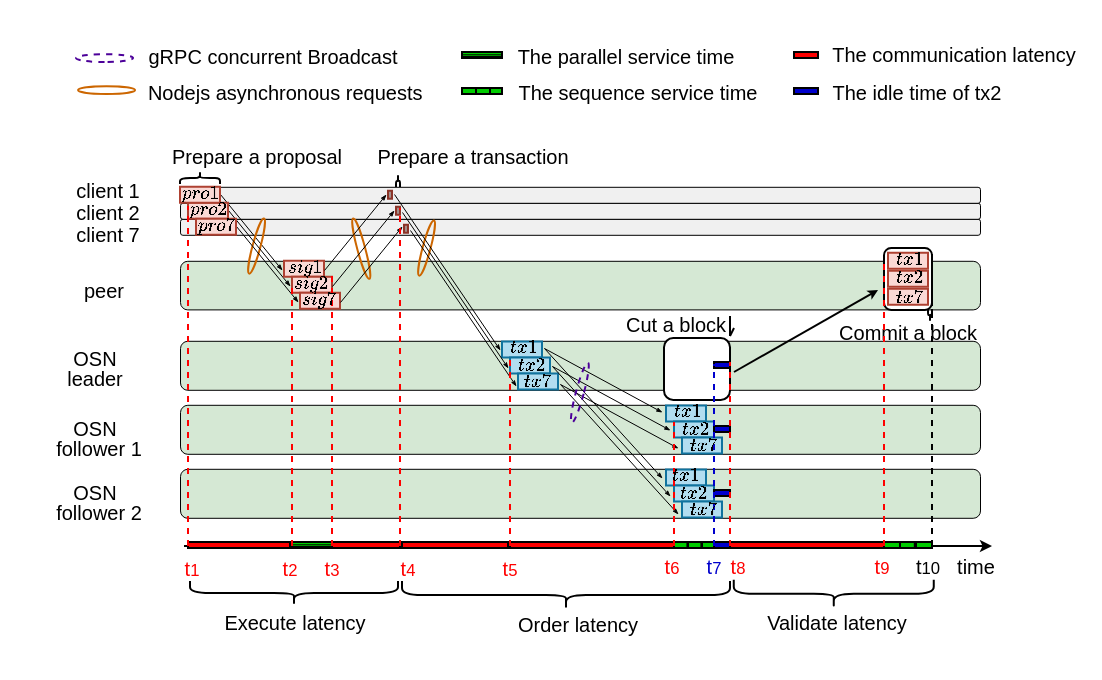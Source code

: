 <mxfile version="21.1.2" type="device">
  <diagram id="0vhZ1a2vEWbwYD3_x5Hq" name="第 1 页">
    <mxGraphModel dx="587" dy="359" grid="1" gridSize="10" guides="1" tooltips="1" connect="1" arrows="1" fold="1" page="1" pageScale="1" pageWidth="827" pageHeight="1169" math="1" shadow="0">
      <root>
        <mxCell id="0" />
        <mxCell id="1" parent="0" />
        <mxCell id="Fxq-wvsZDKYLinho3GOP-20" value="" style="rounded=1;whiteSpace=wrap;html=1;strokeWidth=0.5;fillColor=#D5E8D4;strokeColor=#000000;" parent="1" vertex="1">
          <mxGeometry x="171" y="567.4" width="400" height="24.5" as="geometry" />
        </mxCell>
        <mxCell id="Fxq-wvsZDKYLinho3GOP-19" value="" style="rounded=1;whiteSpace=wrap;html=1;strokeWidth=0.5;fillColor=#D5E8D4;strokeColor=#000000;" parent="1" vertex="1">
          <mxGeometry x="171" y="527.4" width="400" height="24.3" as="geometry" />
        </mxCell>
        <mxCell id="Fxq-wvsZDKYLinho3GOP-18" value="" style="rounded=1;whiteSpace=wrap;html=1;strokeWidth=0.5;fillColor=#F0F0F0;strokeColor=#000000;" parent="1" vertex="1">
          <mxGeometry x="171" y="506.4" width="400" height="8" as="geometry" />
        </mxCell>
        <mxCell id="Fxq-wvsZDKYLinho3GOP-17" value="" style="rounded=1;whiteSpace=wrap;html=1;strokeWidth=0.5;fillColor=#F0F0F0;strokeColor=#000000;" parent="1" vertex="1">
          <mxGeometry x="171" y="498.4" width="400" height="8" as="geometry" />
        </mxCell>
        <mxCell id="Ra1UkYBC7Bc8kQ_S5JcI-1" value="" style="rounded=1;whiteSpace=wrap;html=1;strokeWidth=0.5;fillColor=#F0F0F0;strokeColor=#000000;glass=0;" parent="1" vertex="1">
          <mxGeometry x="171" y="490.4" width="400" height="8" as="geometry" />
        </mxCell>
        <mxCell id="Trnzre_r4BiW6Tw0E5rN-30" value="" style="shape=curlyBracket;whiteSpace=wrap;html=1;rounded=1;flipH=1;rotation=-90;" parent="1" vertex="1">
          <mxGeometry x="178" y="476" width="6" height="20" as="geometry" />
        </mxCell>
        <mxCell id="Trnzre_r4BiW6Tw0E5rN-31" value="&lt;h6 style=&quot;font-size: 10px;&quot;&gt;&lt;span style=&quot;font-weight: normal;&quot;&gt;&lt;font style=&quot;font-size: 10px; line-height: 0.2;&quot;&gt;Prepare a&amp;nbsp;&lt;/font&gt;proposal&lt;/span&gt;&lt;/h6&gt;" style="text;html=1;strokeColor=none;fillColor=none;align=center;verticalAlign=middle;whiteSpace=wrap;rounded=0;" parent="1" vertex="1">
          <mxGeometry x="160" y="447.33" width="99" height="55" as="geometry" />
        </mxCell>
        <mxCell id="Trnzre_r4BiW6Tw0E5rN-66" value="" style="shape=curlyBracket;whiteSpace=wrap;html=1;rounded=1;flipH=1;rotation=-90;" parent="1" vertex="1">
          <mxGeometry x="277" y="486.5" width="6" height="2" as="geometry" />
        </mxCell>
        <mxCell id="Trnzre_r4BiW6Tw0E5rN-67" value="&lt;h6 style=&quot;font-size: 10px;&quot;&gt;&lt;span style=&quot;font-weight: normal;&quot;&gt;&lt;font style=&quot;font-size: 10px; line-height: 0.2;&quot;&gt;Prepare a&amp;nbsp;&lt;/font&gt;transaction&lt;/span&gt;&lt;/h6&gt;" style="text;html=1;strokeColor=none;fillColor=none;align=center;verticalAlign=middle;whiteSpace=wrap;rounded=0;" parent="1" vertex="1">
          <mxGeometry x="264.25" y="447" width="106.75" height="55" as="geometry" />
        </mxCell>
        <mxCell id="Trnzre_r4BiW6Tw0E5rN-139" value="" style="verticalLabelPosition=bottom;verticalAlign=top;html=1;shape=mxgraph.basic.rect;fillColor2=none;strokeWidth=1;size=20;indent=5;fontSize=7;fillColor=#A38E8B;strokeColor=#8C3428;" parent="1" vertex="1">
          <mxGeometry x="275" y="492.33" width="2" height="4" as="geometry" />
        </mxCell>
        <mxCell id="Trnzre_r4BiW6Tw0E5rN-186" value="" style="strokeWidth=1;html=1;shape=mxgraph.flowchart.start_1;whiteSpace=wrap;labelBackgroundColor=none;fontSize=5;fillColor=none;rotation=90;strokeColor=#CC6600;fontStyle=1" parent="1" vertex="1">
          <mxGeometry x="132.31" y="427.79" width="3.94" height="28.51" as="geometry" />
        </mxCell>
        <mxCell id="Trnzre_r4BiW6Tw0E5rN-187" value="&lt;h6 style=&quot;&quot;&gt;&lt;font style=&quot;line-height: 0.2; font-weight: normal; font-size: 10px;&quot;&gt;Nodejs asynchronous requests&amp;nbsp;&lt;/font&gt;&lt;/h6&gt;" style="text;html=1;strokeColor=none;fillColor=none;align=center;verticalAlign=middle;whiteSpace=wrap;rounded=0;" parent="1" vertex="1">
          <mxGeometry x="150.25" y="416" width="149.75" height="55" as="geometry" />
        </mxCell>
        <mxCell id="Trnzre_r4BiW6Tw0E5rN-189" value="" style="strokeWidth=1;html=1;shape=mxgraph.flowchart.start_1;whiteSpace=wrap;labelBackgroundColor=none;fontSize=5;fillColor=none;rotation=90;dashed=1;strokeColor=#4C0099;fontStyle=1" parent="1" vertex="1">
          <mxGeometry x="131.31" y="411.79" width="3.94" height="28.51" as="geometry" />
        </mxCell>
        <mxCell id="Trnzre_r4BiW6Tw0E5rN-190" value="&lt;h6 style=&quot;&quot;&gt;&lt;font style=&quot;line-height: 0.2; font-weight: normal; font-size: 10px;&quot;&gt;gRPC concurrent Broadcast&lt;/font&gt;&lt;/h6&gt;" style="text;html=1;strokeColor=none;fillColor=none;align=center;verticalAlign=middle;whiteSpace=wrap;rounded=0;" parent="1" vertex="1">
          <mxGeometry x="132.25" y="410" width="170.75" height="32" as="geometry" />
        </mxCell>
        <mxCell id="Trnzre_r4BiW6Tw0E5rN-220" value="&lt;h6 style=&quot;&quot;&gt;&lt;font style=&quot;font-weight: normal; font-size: 10px;&quot;&gt;client 1&lt;/font&gt;&lt;/h6&gt;" style="text;html=1;strokeColor=none;fillColor=none;align=center;verticalAlign=middle;whiteSpace=wrap;rounded=0;" parent="1" vertex="1">
          <mxGeometry x="105.25" y="464" width="60" height="55" as="geometry" />
        </mxCell>
        <mxCell id="Trnzre_r4BiW6Tw0E5rN-232" value="" style="shape=curlyBracket;whiteSpace=wrap;html=1;rounded=1;flipH=0;rotation=-90;flipV=1;" parent="1" vertex="1">
          <mxGeometry x="543" y="553.5" width="6" height="2" as="geometry" />
        </mxCell>
        <mxCell id="Trnzre_r4BiW6Tw0E5rN-237" value="&lt;h6 style=&quot;&quot;&gt;&lt;font style=&quot;font-size: 10px; font-weight: normal;&quot;&gt;time&lt;/font&gt;&lt;/h6&gt;" style="text;html=1;strokeColor=none;fillColor=none;align=center;verticalAlign=middle;whiteSpace=wrap;rounded=0;" parent="1" vertex="1">
          <mxGeometry x="539" y="652" width="60" height="55" as="geometry" />
        </mxCell>
        <mxCell id="Trnzre_r4BiW6Tw0E5rN-258" value="" style="shape=curlyBracket;whiteSpace=wrap;html=1;rounded=1;flipH=1;rotation=90;" parent="1" vertex="1">
          <mxGeometry x="222" y="641.45" width="12" height="104" as="geometry" />
        </mxCell>
        <mxCell id="Trnzre_r4BiW6Tw0E5rN-263" value="&lt;h6 style=&quot;&quot;&gt;&lt;span style=&quot;font-weight: 400;&quot;&gt;&lt;font style=&quot;font-size: 10px;&quot;&gt;Execute latency&lt;/font&gt;&lt;/span&gt;&lt;/h6&gt;" style="text;html=1;strokeColor=none;fillColor=none;align=center;verticalAlign=middle;whiteSpace=wrap;rounded=0;" parent="1" vertex="1">
          <mxGeometry x="186" y="680" width="85" height="55" as="geometry" />
        </mxCell>
        <mxCell id="Trnzre_r4BiW6Tw0E5rN-264" value="" style="shape=curlyBracket;whiteSpace=wrap;html=1;rounded=1;flipH=1;rotation=90;" parent="1" vertex="1">
          <mxGeometry x="357" y="612.5" width="14" height="164" as="geometry" />
        </mxCell>
        <UserObject label="&lt;font color=&quot;#ff0000&quot; style=&quot;&quot;&gt;&lt;span style=&quot;font-size: 10px;&quot;&gt;t&lt;/span&gt;&lt;span style=&quot;font-size: 8.333px;&quot;&gt;4&lt;/span&gt;&lt;/font&gt;" placeholders="1" name="Variable" id="Trnzre_r4BiW6Tw0E5rN-265">
          <mxCell style="text;html=1;strokeColor=none;fillColor=none;align=center;verticalAlign=middle;whiteSpace=wrap;overflow=hidden;dashed=1;labelBackgroundColor=none;fontSize=5;fontColor=#000000;" parent="1" vertex="1">
            <mxGeometry x="245" y="671" width="80" height="20" as="geometry" />
          </mxCell>
        </UserObject>
        <mxCell id="Trnzre_r4BiW6Tw0E5rN-266" value="&lt;h6 style=&quot;&quot;&gt;&lt;font size=&quot;1&quot; style=&quot;&quot;&gt;&lt;span style=&quot;font-weight: normal;&quot;&gt;Order latency&lt;/span&gt;&lt;/font&gt;&lt;/h6&gt;" style="text;html=1;strokeColor=none;fillColor=none;align=center;verticalAlign=middle;whiteSpace=wrap;rounded=0;" parent="1" vertex="1">
          <mxGeometry x="328.25" y="681" width="83.75" height="55" as="geometry" />
        </mxCell>
        <mxCell id="Trnzre_r4BiW6Tw0E5rN-268" value="&lt;h6 style=&quot;&quot;&gt;&lt;font size=&quot;1&quot; style=&quot;&quot;&gt;&lt;span style=&quot;font-weight: normal;&quot;&gt;Validate latency&lt;/span&gt;&lt;/font&gt;&lt;/h6&gt;" style="text;html=1;strokeColor=none;fillColor=none;align=center;verticalAlign=middle;whiteSpace=wrap;rounded=0;" parent="1" vertex="1">
          <mxGeometry x="457.25" y="680" width="84.75" height="55" as="geometry" />
        </mxCell>
        <mxCell id="vXWSQ5Rv11uB9TsXxkIm-41" value="&lt;h6 style=&quot;&quot;&gt;&lt;font style=&quot;font-weight: normal; font-size: 10px;&quot;&gt;OSN&lt;/font&gt;&lt;/h6&gt;" style="text;html=1;strokeColor=none;fillColor=none;align=center;verticalAlign=middle;whiteSpace=wrap;rounded=0;" parent="1" vertex="1">
          <mxGeometry x="81" y="548" width="95.25" height="55" as="geometry" />
        </mxCell>
        <mxCell id="vXWSQ5Rv11uB9TsXxkIm-64" value="" style="endArrow=classic;html=1;rounded=0;fontSize=7;strokeColor=#000000;strokeWidth=1;endSize=3;startSize=3;" parent="1" edge="1">
          <mxGeometry width="50" height="50" relative="1" as="geometry">
            <mxPoint x="173" y="670" as="sourcePoint" />
            <mxPoint x="577" y="670" as="targetPoint" />
          </mxGeometry>
        </mxCell>
        <UserObject label="&lt;font color=&quot;#ff0000&quot; style=&quot;&quot;&gt;&lt;span style=&quot;font-size: 10px;&quot;&gt;t&lt;/span&gt;&lt;span style=&quot;font-size: 8.333px;&quot;&gt;1&lt;/span&gt;&lt;/font&gt;" placeholders="1" name="Variable" id="vXWSQ5Rv11uB9TsXxkIm-89">
          <mxCell style="text;html=1;strokeColor=none;fillColor=none;align=center;verticalAlign=middle;whiteSpace=wrap;overflow=hidden;dashed=1;labelBackgroundColor=none;fontSize=5;fontColor=#000000;" parent="1" vertex="1">
            <mxGeometry x="137" y="671" width="80" height="20" as="geometry" />
          </mxCell>
        </UserObject>
        <mxCell id="Trnzre_r4BiW6Tw0E5rN-50" value="" style="endArrow=classicThin;html=1;rounded=0;fontSize=1;fontColor=#000000;strokeColor=#000000;strokeWidth=0.5;endSize=2;startSize=2;jumpSize=3;endFill=1;" parent="1" edge="1">
          <mxGeometry width="50" height="50" relative="1" as="geometry">
            <mxPoint x="191" y="494" as="sourcePoint" />
            <mxPoint x="222" y="532" as="targetPoint" />
          </mxGeometry>
        </mxCell>
        <mxCell id="Ra1UkYBC7Bc8kQ_S5JcI-10" value="&lt;h6 style=&quot;&quot;&gt;&lt;font style=&quot;font-weight: normal; font-size: 10px;&quot;&gt;peer&lt;/font&gt;&lt;/h6&gt;" style="text;html=1;strokeColor=none;fillColor=none;align=center;verticalAlign=middle;whiteSpace=wrap;rounded=0;" parent="1" vertex="1">
          <mxGeometry x="103.25" y="514" width="60" height="55" as="geometry" />
        </mxCell>
        <mxCell id="Ra1UkYBC7Bc8kQ_S5JcI-31" value="" style="verticalLabelPosition=bottom;verticalAlign=top;html=1;shape=mxgraph.basic.rect;fillColor2=none;strokeWidth=1;size=20;indent=5;fontSize=7;fillColor=#b1ddf0;strokeColor=#10739e;" parent="1" vertex="1">
          <mxGeometry x="332" y="567.8" width="20" height="8" as="geometry" />
        </mxCell>
        <mxCell id="vXWSQ5Rv11uB9TsXxkIm-88" value="" style="endArrow=classic;html=1;rounded=0;fontSize=1;fontColor=#000000;strokeColor=#000000;strokeWidth=1;endSize=2;startSize=2;jumpSize=3;" parent="1" edge="1">
          <mxGeometry width="50" height="50" relative="1" as="geometry">
            <mxPoint x="448" y="583" as="sourcePoint" />
            <mxPoint x="520" y="542" as="targetPoint" />
          </mxGeometry>
        </mxCell>
        <mxCell id="Ra1UkYBC7Bc8kQ_S5JcI-63" value="" style="shape=curlyBracket;whiteSpace=wrap;html=1;rounded=1;flipH=1;rotation=90;" parent="1" vertex="1">
          <mxGeometry x="490.88" y="643.88" width="14" height="100" as="geometry" />
        </mxCell>
        <mxCell id="Ra1UkYBC7Bc8kQ_S5JcI-69" value="&lt;font style=&quot;font-size: 8px;&quot;&gt;$$tx1$$&lt;/font&gt;" style="text;html=1;strokeColor=none;fillColor=none;align=center;verticalAlign=middle;whiteSpace=wrap;rounded=0;fontColor=#000000;" parent="1" vertex="1">
          <mxGeometry x="313.25" y="560" width="60" height="22" as="geometry" />
        </mxCell>
        <mxCell id="vXWSQ5Rv11uB9TsXxkIm-30" value="" style="strokeWidth=1;html=1;shape=mxgraph.flowchart.start_1;whiteSpace=wrap;labelBackgroundColor=none;fontSize=5;rotation=15;fillColor=none;strokeColor=#CC6600;" parent="1" vertex="1">
          <mxGeometry x="207.31" y="505.79" width="3.94" height="28.51" as="geometry" />
        </mxCell>
        <mxCell id="vXWSQ5Rv11uB9TsXxkIm-38" value="" style="strokeWidth=1;html=1;shape=mxgraph.flowchart.start_1;whiteSpace=wrap;labelBackgroundColor=none;fontSize=5;fontColor=#000000;fillColor=none;rotation=-15;strokeColor=#CC6600;" parent="1" vertex="1">
          <mxGeometry x="259.66" y="505.74" width="3.94" height="31.21" as="geometry" />
        </mxCell>
        <mxCell id="vXWSQ5Rv11uB9TsXxkIm-53" value="" style="strokeWidth=1;html=1;shape=mxgraph.flowchart.start_1;whiteSpace=wrap;labelBackgroundColor=none;fontSize=5;fillColor=none;rotation=15;strokeColor=#CC6600;" parent="1" vertex="1">
          <mxGeometry x="292.31" y="506.79" width="3.94" height="28.51" as="geometry" />
        </mxCell>
        <mxCell id="aoACPO_KVNHL25JApvIy-1" value="&lt;h6 style=&quot;&quot;&gt;&lt;font style=&quot;font-weight: normal; font-size: 10px;&quot;&gt;leader&lt;/font&gt;&lt;/h6&gt;" style="text;html=1;strokeColor=none;fillColor=none;align=center;verticalAlign=middle;whiteSpace=wrap;rounded=0;" parent="1" vertex="1">
          <mxGeometry x="81" y="558" width="95.25" height="55" as="geometry" />
        </mxCell>
        <mxCell id="aoACPO_KVNHL25JApvIy-4" value="&lt;h6 style=&quot;&quot;&gt;&lt;font style=&quot;font-weight: normal; font-size: 10px;&quot;&gt;OSN&lt;/font&gt;&lt;/h6&gt;" style="text;html=1;strokeColor=none;fillColor=none;align=center;verticalAlign=middle;whiteSpace=wrap;rounded=0;" parent="1" vertex="1">
          <mxGeometry x="81" y="583" width="95.25" height="55" as="geometry" />
        </mxCell>
        <mxCell id="aoACPO_KVNHL25JApvIy-5" value="&lt;h6 style=&quot;&quot;&gt;&lt;font style=&quot;font-weight: normal; font-size: 10px;&quot;&gt;follower 1&lt;/font&gt;&lt;/h6&gt;" style="text;html=1;strokeColor=none;fillColor=none;align=center;verticalAlign=middle;whiteSpace=wrap;rounded=0;" parent="1" vertex="1">
          <mxGeometry x="83" y="593" width="95.25" height="55" as="geometry" />
        </mxCell>
        <mxCell id="aoACPO_KVNHL25JApvIy-6" value="&lt;h6 style=&quot;&quot;&gt;&lt;font style=&quot;font-weight: normal; font-size: 10px;&quot;&gt;follower 2&lt;/font&gt;&lt;/h6&gt;" style="text;html=1;strokeColor=none;fillColor=none;align=center;verticalAlign=middle;whiteSpace=wrap;rounded=0;" parent="1" vertex="1">
          <mxGeometry x="83" y="625" width="95.25" height="55" as="geometry" />
        </mxCell>
        <mxCell id="aoACPO_KVNHL25JApvIy-7" value="&lt;h6 style=&quot;&quot;&gt;&lt;font style=&quot;font-weight: normal; font-size: 10px;&quot;&gt;OSN&lt;/font&gt;&lt;/h6&gt;" style="text;html=1;strokeColor=none;fillColor=none;align=center;verticalAlign=middle;whiteSpace=wrap;rounded=0;" parent="1" vertex="1">
          <mxGeometry x="81" y="615" width="95.25" height="55" as="geometry" />
        </mxCell>
        <mxCell id="FMVHNKBBkChkBREBz5Vj-24" value="" style="endArrow=none;html=1;rounded=0;fontSize=7;strokeColor=#000000;strokeWidth=1;fillColor=#dae8fc;" parent="1" edge="1">
          <mxGeometry width="50" height="50" relative="1" as="geometry">
            <mxPoint x="247" y="670" as="sourcePoint" />
            <mxPoint x="227" y="670" as="targetPoint" />
          </mxGeometry>
        </mxCell>
        <mxCell id="FMVHNKBBkChkBREBz5Vj-28" value="&lt;h6 style=&quot;font-size: 10px;&quot;&gt;&lt;span style=&quot;font-weight: 400;&quot;&gt;Cut a block&lt;/span&gt;&lt;/h6&gt;" style="text;html=1;strokeColor=none;fillColor=none;align=center;verticalAlign=middle;whiteSpace=wrap;rounded=0;" parent="1" vertex="1">
          <mxGeometry x="389.25" y="531" width="60" height="55" as="geometry" />
        </mxCell>
        <UserObject label="&lt;font color=&quot;#ff0000&quot;&gt;&lt;span style=&quot;font-size: 10px;&quot;&gt;t&lt;/span&gt;&lt;span style=&quot;font-size: 8.333px;&quot;&gt;8&lt;/span&gt;&lt;/font&gt;" placeholders="1" name="Variable" id="HjVRoFES-z4ZsDLajOuJ-17">
          <mxCell style="text;html=1;strokeColor=none;fillColor=none;align=center;verticalAlign=middle;whiteSpace=wrap;overflow=hidden;dashed=1;labelBackgroundColor=none;fontSize=5;fontColor=#000000;" parent="1" vertex="1">
            <mxGeometry x="410" y="670" width="80" height="20" as="geometry" />
          </mxCell>
        </UserObject>
        <UserObject label="&lt;span style=&quot;font-size: 10px;&quot;&gt;t&lt;/span&gt;&lt;span style=&quot;font-size: 8.333px;&quot;&gt;10&lt;/span&gt;" placeholders="1" name="Variable" id="HjVRoFES-z4ZsDLajOuJ-19">
          <mxCell style="text;html=1;strokeColor=none;fillColor=none;align=center;verticalAlign=middle;whiteSpace=wrap;overflow=hidden;dashed=1;labelBackgroundColor=none;fontSize=5;fontColor=#000000;" parent="1" vertex="1">
            <mxGeometry x="505" y="670" width="80" height="20" as="geometry" />
          </mxCell>
        </UserObject>
        <mxCell id="R_TfO7n2XVrTC__6ODI5-3" value="&lt;h6 style=&quot;&quot;&gt;&lt;font style=&quot;line-height: 0.2; font-weight: normal; font-size: 10px;&quot;&gt;The idle time of tx2&lt;/font&gt;&lt;/h6&gt;" style="text;html=1;strokeColor=none;fillColor=none;align=center;verticalAlign=middle;whiteSpace=wrap;rounded=0;" parent="1" vertex="1">
          <mxGeometry x="460.12" y="416" width="158.88" height="55" as="geometry" />
        </mxCell>
        <mxCell id="R_TfO7n2XVrTC__6ODI5-11" value="" style="rounded=1;whiteSpace=wrap;html=1;" parent="1" vertex="1">
          <mxGeometry x="413" y="566" width="33" height="31" as="geometry" />
        </mxCell>
        <mxCell id="FMVHNKBBkChkBREBz5Vj-29" value="&lt;h6 style=&quot;font-size: 10px;&quot;&gt;&lt;span style=&quot;font-weight: 400;&quot;&gt;Commit a block&lt;/span&gt;&lt;/h6&gt;" style="text;html=1;strokeColor=none;fillColor=none;align=center;verticalAlign=middle;whiteSpace=wrap;rounded=0;" parent="1" vertex="1">
          <mxGeometry x="498.25" y="535" width="73.75" height="55" as="geometry" />
        </mxCell>
        <UserObject label="&lt;font color=&quot;#0000cc&quot;&gt;&lt;span style=&quot;font-size: 10px;&quot;&gt;t&lt;/span&gt;&lt;span style=&quot;font-size: 8.333px;&quot;&gt;7&lt;/span&gt;&lt;/font&gt;" placeholders="1" name="Variable" id="R_TfO7n2XVrTC__6ODI5-14">
          <mxCell style="text;html=1;strokeColor=none;fillColor=none;align=center;verticalAlign=middle;whiteSpace=wrap;overflow=hidden;dashed=1;labelBackgroundColor=none;fontSize=5;fontColor=#000000;" parent="1" vertex="1">
            <mxGeometry x="398" y="670" width="80" height="20" as="geometry" />
          </mxCell>
        </UserObject>
        <UserObject label="&lt;font color=&quot;#ff0000&quot; style=&quot;&quot;&gt;&lt;span style=&quot;font-size: 10px;&quot;&gt;t&lt;/span&gt;&lt;span style=&quot;font-size: 8.333px;&quot;&gt;2&lt;/span&gt;&lt;/font&gt;" placeholders="1" name="Variable" id="PxduduCyMUjNgnI8uYfy-7">
          <mxCell style="text;html=1;strokeColor=none;fillColor=none;align=center;verticalAlign=middle;whiteSpace=wrap;overflow=hidden;dashed=1;labelBackgroundColor=none;fontSize=5;fontColor=#000000;" parent="1" vertex="1">
            <mxGeometry x="186" y="671" width="80" height="20" as="geometry" />
          </mxCell>
        </UserObject>
        <UserObject label="&lt;font color=&quot;#ff0000&quot; style=&quot;&quot;&gt;&lt;span style=&quot;font-size: 10px;&quot;&gt;t&lt;/span&gt;&lt;span style=&quot;font-size: 8.333px;&quot;&gt;3&lt;/span&gt;&lt;/font&gt;" placeholders="1" name="Variable" id="PxduduCyMUjNgnI8uYfy-8">
          <mxCell style="text;html=1;strokeColor=none;fillColor=none;align=center;verticalAlign=middle;whiteSpace=wrap;overflow=hidden;dashed=1;labelBackgroundColor=none;fontSize=5;fontColor=#000000;" parent="1" vertex="1">
            <mxGeometry x="207" y="671" width="80" height="20" as="geometry" />
          </mxCell>
        </UserObject>
        <UserObject label="&lt;font color=&quot;#ff0000&quot; style=&quot;&quot;&gt;&lt;span style=&quot;font-size: 10px;&quot;&gt;t&lt;/span&gt;&lt;span style=&quot;font-size: 8.333px;&quot;&gt;5&lt;/span&gt;&lt;/font&gt;" placeholders="1" name="Variable" id="PxduduCyMUjNgnI8uYfy-11">
          <mxCell style="text;html=1;strokeColor=none;fillColor=none;align=center;verticalAlign=middle;whiteSpace=wrap;overflow=hidden;dashed=1;labelBackgroundColor=none;fontSize=5;fontColor=#000000;" parent="1" vertex="1">
            <mxGeometry x="296" y="671" width="80" height="20" as="geometry" />
          </mxCell>
        </UserObject>
        <UserObject label="&lt;font color=&quot;#ff0000&quot; style=&quot;&quot;&gt;&lt;span style=&quot;font-size: 10px;&quot;&gt;t&lt;/span&gt;&lt;span style=&quot;font-size: 8.333px;&quot;&gt;6&lt;/span&gt;&lt;/font&gt;" placeholders="1" name="Variable" id="PxduduCyMUjNgnI8uYfy-17">
          <mxCell style="text;html=1;strokeColor=none;fillColor=none;align=center;verticalAlign=middle;whiteSpace=wrap;overflow=hidden;dashed=1;labelBackgroundColor=none;fontSize=5;fontColor=#000000;" parent="1" vertex="1">
            <mxGeometry x="377" y="670" width="80" height="20" as="geometry" />
          </mxCell>
        </UserObject>
        <UserObject label="&lt;font color=&quot;#ff0000&quot;&gt;&lt;span style=&quot;font-size: 10px;&quot;&gt;t&lt;/span&gt;&lt;span style=&quot;font-size: 8.333px;&quot;&gt;9&lt;/span&gt;&lt;/font&gt;" placeholders="1" name="Variable" id="PxduduCyMUjNgnI8uYfy-20">
          <mxCell style="text;html=1;strokeColor=none;fillColor=none;align=center;verticalAlign=middle;whiteSpace=wrap;overflow=hidden;dashed=1;labelBackgroundColor=none;fontSize=5;fontColor=#000000;" parent="1" vertex="1">
            <mxGeometry x="482" y="670" width="80" height="20" as="geometry" />
          </mxCell>
        </UserObject>
        <mxCell id="lCh7xBnh9KKQ5LeTIVgy-8" value="&lt;h6 style=&quot;&quot;&gt;&lt;font style=&quot;line-height: 0.2; font-weight: normal; font-size: 10px;&quot;&gt;The communication latency&lt;/font&gt;&lt;/h6&gt;" style="text;html=1;strokeColor=none;fillColor=none;align=center;verticalAlign=middle;whiteSpace=wrap;rounded=0;" parent="1" vertex="1">
          <mxGeometry x="485.12" y="397" width="145.88" height="55" as="geometry" />
        </mxCell>
        <mxCell id="wejyW3TpLPZqRhK-sgEW-1" value="" style="rounded=0;whiteSpace=wrap;html=1;fillColor=#0000CC;" parent="1" vertex="1">
          <mxGeometry x="438" y="668" width="8" height="3" as="geometry" />
        </mxCell>
        <mxCell id="wejyW3TpLPZqRhK-sgEW-3" value="" style="rounded=0;whiteSpace=wrap;html=1;fillColor=#FF0000;" parent="1" vertex="1">
          <mxGeometry x="478" y="423" width="12" height="3" as="geometry" />
        </mxCell>
        <mxCell id="wejyW3TpLPZqRhK-sgEW-4" value="" style="rounded=0;whiteSpace=wrap;html=1;fillColor=#0000CC;" parent="1" vertex="1">
          <mxGeometry x="478" y="441" width="12" height="3" as="geometry" />
        </mxCell>
        <mxCell id="wejyW3TpLPZqRhK-sgEW-5" value="" style="rounded=0;whiteSpace=wrap;html=1;fillColor=#FF0000;" parent="1" vertex="1">
          <mxGeometry x="446" y="668" width="77" height="3" as="geometry" />
        </mxCell>
        <mxCell id="wejyW3TpLPZqRhK-sgEW-7" value="" style="rounded=0;whiteSpace=wrap;html=1;fillColor=#FF0000;" parent="1" vertex="1">
          <mxGeometry x="175" y="668" width="51" height="3" as="geometry" />
        </mxCell>
        <mxCell id="wejyW3TpLPZqRhK-sgEW-8" value="" style="rounded=0;whiteSpace=wrap;html=1;fillColor=#00CC00;" parent="1" vertex="1">
          <mxGeometry x="227" y="668" width="20" height="3" as="geometry" />
        </mxCell>
        <mxCell id="wejyW3TpLPZqRhK-sgEW-9" value="" style="rounded=0;whiteSpace=wrap;html=1;fillColor=#FF0000;" parent="1" vertex="1">
          <mxGeometry x="247" y="668" width="34" height="3" as="geometry" />
        </mxCell>
        <mxCell id="wejyW3TpLPZqRhK-sgEW-10" value="" style="rounded=0;whiteSpace=wrap;html=1;fillColor=#FF0000;" parent="1" vertex="1">
          <mxGeometry x="282" y="668" width="53" height="3" as="geometry" />
        </mxCell>
        <mxCell id="wejyW3TpLPZqRhK-sgEW-11" value="" style="rounded=0;whiteSpace=wrap;html=1;fillColor=#FF0000;" parent="1" vertex="1">
          <mxGeometry x="336" y="668" width="82" height="3" as="geometry" />
        </mxCell>
        <mxCell id="wejyW3TpLPZqRhK-sgEW-15" value="" style="rounded=0;whiteSpace=wrap;html=1;fillColor=#0000CC;" parent="1" vertex="1">
          <mxGeometry x="438" y="578" width="8" height="3" as="geometry" />
        </mxCell>
        <mxCell id="wejyW3TpLPZqRhK-sgEW-18" value="" style="rounded=0;whiteSpace=wrap;html=1;fillColor=#00CC00;" parent="1" vertex="1">
          <mxGeometry x="418" y="668" width="6.7" height="3" as="geometry" />
        </mxCell>
        <mxCell id="wejyW3TpLPZqRhK-sgEW-21" value="" style="rounded=0;whiteSpace=wrap;html=1;fillColor=#00CC00;" parent="1" vertex="1">
          <mxGeometry x="425" y="668" width="6.7" height="3" as="geometry" />
        </mxCell>
        <mxCell id="wejyW3TpLPZqRhK-sgEW-22" value="" style="rounded=0;whiteSpace=wrap;html=1;fillColor=#00CC00;" parent="1" vertex="1">
          <mxGeometry x="432" y="668" width="6" height="3" as="geometry" />
        </mxCell>
        <mxCell id="wejyW3TpLPZqRhK-sgEW-24" value="" style="rounded=0;whiteSpace=wrap;html=1;fillColor=#00CC00;" parent="1" vertex="1">
          <mxGeometry x="523" y="668" width="8" height="3" as="geometry" />
        </mxCell>
        <mxCell id="wejyW3TpLPZqRhK-sgEW-25" value="" style="rounded=0;whiteSpace=wrap;html=1;fillColor=#00CC00;" parent="1" vertex="1">
          <mxGeometry x="531" y="668" width="7.4" height="3" as="geometry" />
        </mxCell>
        <mxCell id="wejyW3TpLPZqRhK-sgEW-27" value="" style="rounded=0;whiteSpace=wrap;html=1;fillColor=#00CC00;" parent="1" vertex="1">
          <mxGeometry x="539" y="668" width="8" height="3" as="geometry" />
        </mxCell>
        <mxCell id="yO8zG4FUuS4UY9r1wQg6-3" value="" style="endArrow=none;html=1;rounded=0;strokeWidth=0.5;" parent="1" edge="1">
          <mxGeometry width="50" height="50" relative="1" as="geometry">
            <mxPoint x="227" y="670" as="sourcePoint" />
            <mxPoint x="247" y="670" as="targetPoint" />
          </mxGeometry>
        </mxCell>
        <mxCell id="yO8zG4FUuS4UY9r1wQg6-4" value="" style="endArrow=none;html=1;rounded=0;strokeWidth=0.5;" parent="1" edge="1">
          <mxGeometry width="50" height="50" relative="1" as="geometry">
            <mxPoint x="227" y="669.15" as="sourcePoint" />
            <mxPoint x="247" y="669.15" as="targetPoint" />
          </mxGeometry>
        </mxCell>
        <mxCell id="pCSCM9EgIc3GYl6bfJL9-2" value="" style="endArrow=none;html=1;rounded=0;fontSize=7;strokeColor=#000000;strokeWidth=1;fillColor=#dae8fc;" parent="1" edge="1">
          <mxGeometry width="50" height="50" relative="1" as="geometry">
            <mxPoint x="332" y="425" as="sourcePoint" />
            <mxPoint x="312" y="425" as="targetPoint" />
          </mxGeometry>
        </mxCell>
        <mxCell id="pCSCM9EgIc3GYl6bfJL9-3" value="" style="rounded=0;whiteSpace=wrap;html=1;fillColor=#00CC00;" parent="1" vertex="1">
          <mxGeometry x="312" y="423" width="20" height="3" as="geometry" />
        </mxCell>
        <mxCell id="pCSCM9EgIc3GYl6bfJL9-4" value="" style="endArrow=none;html=1;rounded=0;strokeWidth=0.5;" parent="1" edge="1">
          <mxGeometry width="50" height="50" relative="1" as="geometry">
            <mxPoint x="312" y="425" as="sourcePoint" />
            <mxPoint x="332" y="425" as="targetPoint" />
          </mxGeometry>
        </mxCell>
        <mxCell id="pCSCM9EgIc3GYl6bfJL9-5" value="" style="endArrow=none;html=1;rounded=0;strokeWidth=0.5;" parent="1" edge="1">
          <mxGeometry width="50" height="50" relative="1" as="geometry">
            <mxPoint x="312" y="424.15" as="sourcePoint" />
            <mxPoint x="332" y="424.15" as="targetPoint" />
          </mxGeometry>
        </mxCell>
        <mxCell id="pCSCM9EgIc3GYl6bfJL9-6" value="" style="rounded=0;whiteSpace=wrap;html=1;fillColor=#00CC00;" parent="1" vertex="1">
          <mxGeometry x="312" y="441" width="7.4" height="3" as="geometry" />
        </mxCell>
        <mxCell id="pCSCM9EgIc3GYl6bfJL9-7" value="" style="rounded=0;whiteSpace=wrap;html=1;fillColor=#00CC00;" parent="1" vertex="1">
          <mxGeometry x="319" y="441" width="7.4" height="3" as="geometry" />
        </mxCell>
        <mxCell id="pCSCM9EgIc3GYl6bfJL9-8" value="" style="rounded=0;whiteSpace=wrap;html=1;fillColor=#00CC00;" parent="1" vertex="1">
          <mxGeometry x="326" y="441" width="6" height="3" as="geometry" />
        </mxCell>
        <mxCell id="pCSCM9EgIc3GYl6bfJL9-10" value="&lt;h6 style=&quot;&quot;&gt;&lt;font style=&quot;line-height: 0.2; font-weight: normal; font-size: 10px;&quot;&gt;The parallel service time&lt;/font&gt;&lt;/h6&gt;" style="text;html=1;strokeColor=none;fillColor=none;align=center;verticalAlign=middle;whiteSpace=wrap;rounded=0;" parent="1" vertex="1">
          <mxGeometry x="299.12" y="398" width="189.88" height="55" as="geometry" />
        </mxCell>
        <mxCell id="pCSCM9EgIc3GYl6bfJL9-11" value="&lt;h6 style=&quot;&quot;&gt;&lt;font style=&quot;line-height: 0.2; font-weight: normal; font-size: 10px;&quot;&gt;The sequence service time&lt;/font&gt;&lt;/h6&gt;" style="text;html=1;strokeColor=none;fillColor=none;align=center;verticalAlign=middle;whiteSpace=wrap;rounded=0;" parent="1" vertex="1">
          <mxGeometry x="305.12" y="416" width="189.88" height="55" as="geometry" />
        </mxCell>
        <mxCell id="Fxq-wvsZDKYLinho3GOP-8" value="" style="endArrow=classicThin;html=1;rounded=0;fontSize=1;fontColor=#000000;strokeColor=#000000;strokeWidth=0.5;endSize=2;startSize=2;jumpSize=3;endFill=1;" parent="1" edge="1">
          <mxGeometry width="50" height="50" relative="1" as="geometry">
            <mxPoint x="195" y="502" as="sourcePoint" />
            <mxPoint x="226" y="540" as="targetPoint" />
          </mxGeometry>
        </mxCell>
        <mxCell id="Fxq-wvsZDKYLinho3GOP-9" value="" style="endArrow=classicThin;html=1;rounded=0;fontSize=1;fontColor=#000000;strokeColor=#000000;strokeWidth=0.5;endSize=2;startSize=2;jumpSize=3;endFill=1;" parent="1" edge="1">
          <mxGeometry width="50" height="50" relative="1" as="geometry">
            <mxPoint x="199" y="510" as="sourcePoint" />
            <mxPoint x="230" y="548" as="targetPoint" />
          </mxGeometry>
        </mxCell>
        <mxCell id="Ra1UkYBC7Bc8kQ_S5JcI-3" value="" style="verticalLabelPosition=bottom;verticalAlign=top;html=1;shape=mxgraph.basic.rect;fillColor2=none;strokeWidth=1;size=20;indent=5;fontSize=7;fillColor=#fad9d5;strokeColor=#ae4132;" parent="1" vertex="1">
          <mxGeometry x="175" y="498.33" width="20" height="8" as="geometry" />
        </mxCell>
        <mxCell id="Ra1UkYBC7Bc8kQ_S5JcI-4" value="" style="verticalLabelPosition=bottom;verticalAlign=top;html=1;shape=mxgraph.basic.rect;fillColor2=none;strokeWidth=1;size=20;indent=5;fontSize=7;fillColor=#fad9d5;strokeColor=#ae4132;" parent="1" vertex="1">
          <mxGeometry x="179" y="506.33" width="20" height="8" as="geometry" />
        </mxCell>
        <mxCell id="Trnzre_r4BiW6Tw0E5rN-113" value="" style="verticalLabelPosition=bottom;verticalAlign=top;html=1;shape=mxgraph.basic.rect;fillColor2=none;strokeWidth=1;size=20;indent=5;fontSize=7;fillColor=#fad9d5;strokeColor=#ae4132;" parent="1" vertex="1">
          <mxGeometry x="171" y="490.33" width="20" height="8" as="geometry" />
        </mxCell>
        <mxCell id="Ra1UkYBC7Bc8kQ_S5JcI-11" value="" style="verticalLabelPosition=bottom;verticalAlign=top;html=1;shape=mxgraph.basic.rect;fillColor2=none;strokeWidth=1;size=20;indent=5;fontSize=7;fillColor=#fad9d5;strokeColor=#ae4132;" parent="1" vertex="1">
          <mxGeometry x="223" y="527.33" width="20" height="8" as="geometry" />
        </mxCell>
        <mxCell id="Fxq-wvsZDKYLinho3GOP-6" value="" style="verticalLabelPosition=bottom;verticalAlign=top;html=1;shape=mxgraph.basic.rect;fillColor2=none;strokeWidth=1;size=20;indent=5;fontSize=7;fillColor=#fad9d5;strokeColor=#ae4132;" parent="1" vertex="1">
          <mxGeometry x="227" y="535.33" width="20" height="8" as="geometry" />
        </mxCell>
        <mxCell id="Fxq-wvsZDKYLinho3GOP-7" value="" style="verticalLabelPosition=bottom;verticalAlign=top;html=1;shape=mxgraph.basic.rect;fillColor2=none;strokeWidth=1;size=20;indent=5;fontSize=7;fillColor=#fad9d5;strokeColor=#ae4132;" parent="1" vertex="1">
          <mxGeometry x="231" y="543.33" width="20" height="8" as="geometry" />
        </mxCell>
        <mxCell id="Fxq-wvsZDKYLinho3GOP-10" value="" style="endArrow=classicThin;html=1;rounded=0;fontSize=1;fontColor=#000000;strokeColor=#000000;strokeWidth=0.5;endSize=2;startSize=2;jumpSize=3;endFill=1;" parent="1" edge="1">
          <mxGeometry width="50" height="50" relative="1" as="geometry">
            <mxPoint x="243" y="532.0" as="sourcePoint" />
            <mxPoint x="274" y="494" as="targetPoint" />
          </mxGeometry>
        </mxCell>
        <mxCell id="Fxq-wvsZDKYLinho3GOP-11" value="" style="endArrow=classicThin;html=1;rounded=0;fontSize=1;fontColor=#000000;strokeColor=#000000;strokeWidth=0.5;endSize=2;startSize=2;jumpSize=3;endFill=1;" parent="1" edge="1">
          <mxGeometry width="50" height="50" relative="1" as="geometry">
            <mxPoint x="247" y="540.0" as="sourcePoint" />
            <mxPoint x="278" y="502" as="targetPoint" />
          </mxGeometry>
        </mxCell>
        <mxCell id="Fxq-wvsZDKYLinho3GOP-12" value="" style="endArrow=classicThin;html=1;rounded=0;fontSize=1;fontColor=#000000;strokeColor=#000000;strokeWidth=0.5;endSize=2;startSize=2;jumpSize=3;endFill=1;" parent="1" edge="1">
          <mxGeometry width="50" height="50" relative="1" as="geometry">
            <mxPoint x="251" y="548.0" as="sourcePoint" />
            <mxPoint x="282" y="510" as="targetPoint" />
          </mxGeometry>
        </mxCell>
        <mxCell id="Fxq-wvsZDKYLinho3GOP-14" value="" style="verticalLabelPosition=bottom;verticalAlign=top;html=1;shape=mxgraph.basic.rect;fillColor2=none;strokeWidth=1;size=20;indent=5;fontSize=7;fillColor=#A38E8B;strokeColor=#8C3428;" parent="1" vertex="1">
          <mxGeometry x="279" y="500.33" width="2" height="4" as="geometry" />
        </mxCell>
        <mxCell id="Fxq-wvsZDKYLinho3GOP-15" value="" style="verticalLabelPosition=bottom;verticalAlign=top;html=1;shape=mxgraph.basic.rect;fillColor2=none;strokeWidth=1;size=20;indent=5;fontSize=7;fillColor=#A38E8B;strokeColor=#8C3428;" parent="1" vertex="1">
          <mxGeometry x="283" y="509.33" width="2" height="4" as="geometry" />
        </mxCell>
        <mxCell id="Fxq-wvsZDKYLinho3GOP-16" value="" style="endArrow=classicThin;html=1;rounded=0;fontSize=1;fontColor=#000000;strokeColor=#000000;strokeWidth=0.5;endSize=2;startSize=2;jumpSize=3;endFill=1;" parent="1" edge="1">
          <mxGeometry width="50" height="50" relative="1" as="geometry">
            <mxPoint x="278" y="494" as="sourcePoint" />
            <mxPoint x="331" y="572" as="targetPoint" />
          </mxGeometry>
        </mxCell>
        <mxCell id="Fxq-wvsZDKYLinho3GOP-21" value="" style="verticalLabelPosition=bottom;verticalAlign=top;html=1;shape=mxgraph.basic.rect;fillColor2=none;strokeWidth=1;size=20;indent=5;fontSize=7;fillColor=#b1ddf0;strokeColor=#10739e;" parent="1" vertex="1">
          <mxGeometry x="336" y="575.8" width="20" height="8" as="geometry" />
        </mxCell>
        <mxCell id="Fxq-wvsZDKYLinho3GOP-22" value="" style="verticalLabelPosition=bottom;verticalAlign=top;html=1;shape=mxgraph.basic.rect;fillColor2=none;strokeWidth=1;size=20;indent=5;fontSize=7;fillColor=#b1ddf0;strokeColor=#10739e;" parent="1" vertex="1">
          <mxGeometry x="340" y="583.8" width="20" height="8" as="geometry" />
        </mxCell>
        <mxCell id="Fxq-wvsZDKYLinho3GOP-23" value="" style="endArrow=classicThin;html=1;rounded=0;fontSize=1;fontColor=#000000;strokeColor=#000000;strokeWidth=0.5;endSize=2;startSize=2;jumpSize=3;endFill=1;" parent="1" edge="1">
          <mxGeometry width="50" height="50" relative="1" as="geometry">
            <mxPoint x="282" y="503" as="sourcePoint" />
            <mxPoint x="335" y="581" as="targetPoint" />
          </mxGeometry>
        </mxCell>
        <mxCell id="Fxq-wvsZDKYLinho3GOP-24" value="" style="endArrow=classicThin;html=1;rounded=0;fontSize=1;fontColor=#000000;strokeColor=#000000;strokeWidth=0.5;endSize=2;startSize=2;jumpSize=3;endFill=1;" parent="1" edge="1">
          <mxGeometry width="50" height="50" relative="1" as="geometry">
            <mxPoint x="286" y="512" as="sourcePoint" />
            <mxPoint x="339" y="590" as="targetPoint" />
          </mxGeometry>
        </mxCell>
        <mxCell id="Fxq-wvsZDKYLinho3GOP-25" value="" style="rounded=1;whiteSpace=wrap;html=1;strokeWidth=0.5;fillColor=#D5E8D4;strokeColor=#000000;" parent="1" vertex="1">
          <mxGeometry x="171" y="599.4" width="400" height="24.5" as="geometry" />
        </mxCell>
        <mxCell id="Fxq-wvsZDKYLinho3GOP-26" value="" style="verticalLabelPosition=bottom;verticalAlign=top;html=1;shape=mxgraph.basic.rect;fillColor2=none;strokeWidth=1;size=20;indent=5;fontSize=7;fillColor=#b1ddf0;strokeColor=#10739e;" parent="1" vertex="1">
          <mxGeometry x="414" y="599.8" width="20" height="8" as="geometry" />
        </mxCell>
        <mxCell id="Fxq-wvsZDKYLinho3GOP-27" value="" style="verticalLabelPosition=bottom;verticalAlign=top;html=1;shape=mxgraph.basic.rect;fillColor2=none;strokeWidth=1;size=20;indent=5;fontSize=7;fillColor=#b1ddf0;strokeColor=#10739e;" parent="1" vertex="1">
          <mxGeometry x="418" y="607.8" width="20" height="8" as="geometry" />
        </mxCell>
        <mxCell id="Fxq-wvsZDKYLinho3GOP-28" value="" style="verticalLabelPosition=bottom;verticalAlign=top;html=1;shape=mxgraph.basic.rect;fillColor2=none;strokeWidth=1;size=20;indent=5;fontSize=7;fillColor=#b1ddf0;strokeColor=#10739e;" parent="1" vertex="1">
          <mxGeometry x="422" y="615.8" width="20" height="8" as="geometry" />
        </mxCell>
        <mxCell id="Fxq-wvsZDKYLinho3GOP-29" value="" style="rounded=1;whiteSpace=wrap;html=1;strokeWidth=0.5;fillColor=#D5E8D4;strokeColor=#000000;" parent="1" vertex="1">
          <mxGeometry x="171" y="631.4" width="400" height="24.5" as="geometry" />
        </mxCell>
        <mxCell id="Fxq-wvsZDKYLinho3GOP-30" value="" style="verticalLabelPosition=bottom;verticalAlign=top;html=1;shape=mxgraph.basic.rect;fillColor2=none;strokeWidth=1;size=20;indent=5;fontSize=7;fillColor=#b1ddf0;strokeColor=#10739e;" parent="1" vertex="1">
          <mxGeometry x="414" y="631.8" width="20" height="8" as="geometry" />
        </mxCell>
        <mxCell id="Fxq-wvsZDKYLinho3GOP-31" value="" style="verticalLabelPosition=bottom;verticalAlign=top;html=1;shape=mxgraph.basic.rect;fillColor2=none;strokeWidth=1;size=20;indent=5;fontSize=7;fillColor=#b1ddf0;strokeColor=#10739e;" parent="1" vertex="1">
          <mxGeometry x="418" y="639.8" width="20" height="8" as="geometry" />
        </mxCell>
        <mxCell id="Fxq-wvsZDKYLinho3GOP-32" value="" style="verticalLabelPosition=bottom;verticalAlign=top;html=1;shape=mxgraph.basic.rect;fillColor2=none;strokeWidth=1;size=20;indent=5;fontSize=7;fillColor=#b1ddf0;strokeColor=#10739e;" parent="1" vertex="1">
          <mxGeometry x="422" y="647.8" width="20" height="8" as="geometry" />
        </mxCell>
        <mxCell id="Fxq-wvsZDKYLinho3GOP-33" value="" style="endArrow=classicThin;html=1;rounded=0;fontSize=1;fontColor=#000000;strokeColor=#000000;strokeWidth=0.5;endSize=2;startSize=2;jumpSize=3;endFill=1;" parent="1" edge="1">
          <mxGeometry width="50" height="50" relative="1" as="geometry">
            <mxPoint x="353" y="571" as="sourcePoint" />
            <mxPoint x="412" y="603" as="targetPoint" />
          </mxGeometry>
        </mxCell>
        <mxCell id="Fxq-wvsZDKYLinho3GOP-34" value="" style="endArrow=classicThin;html=1;rounded=0;fontSize=1;fontColor=#000000;strokeColor=#000000;strokeWidth=0.5;endSize=2;startSize=2;jumpSize=3;endFill=1;" parent="1" edge="1">
          <mxGeometry width="50" height="50" relative="1" as="geometry">
            <mxPoint x="357" y="580" as="sourcePoint" />
            <mxPoint x="416" y="612" as="targetPoint" />
          </mxGeometry>
        </mxCell>
        <mxCell id="Fxq-wvsZDKYLinho3GOP-35" value="" style="endArrow=classicThin;html=1;rounded=0;fontSize=1;fontColor=#000000;strokeColor=#000000;strokeWidth=0.5;endSize=2;startSize=2;jumpSize=3;endFill=1;" parent="1" edge="1">
          <mxGeometry width="50" height="50" relative="1" as="geometry">
            <mxPoint x="361" y="589" as="sourcePoint" />
            <mxPoint x="420" y="621" as="targetPoint" />
          </mxGeometry>
        </mxCell>
        <mxCell id="Fxq-wvsZDKYLinho3GOP-36" value="" style="endArrow=classicThin;html=1;rounded=0;fontSize=1;fontColor=#000000;strokeColor=#000000;strokeWidth=0.5;endSize=2;startSize=2;jumpSize=3;endFill=1;" parent="1" edge="1">
          <mxGeometry width="50" height="50" relative="1" as="geometry">
            <mxPoint x="353" y="571" as="sourcePoint" />
            <mxPoint x="412" y="636" as="targetPoint" />
          </mxGeometry>
        </mxCell>
        <mxCell id="Fxq-wvsZDKYLinho3GOP-37" value="" style="endArrow=classicThin;html=1;rounded=0;fontSize=1;fontColor=#000000;strokeColor=#000000;strokeWidth=0.5;endSize=2;startSize=2;jumpSize=3;endFill=1;" parent="1" edge="1">
          <mxGeometry width="50" height="50" relative="1" as="geometry">
            <mxPoint x="357" y="580" as="sourcePoint" />
            <mxPoint x="416" y="645" as="targetPoint" />
          </mxGeometry>
        </mxCell>
        <mxCell id="Fxq-wvsZDKYLinho3GOP-38" value="" style="endArrow=classicThin;html=1;rounded=0;fontSize=1;fontColor=#000000;strokeColor=#000000;strokeWidth=0.5;endSize=2;startSize=2;jumpSize=3;endFill=1;" parent="1" edge="1">
          <mxGeometry width="50" height="50" relative="1" as="geometry">
            <mxPoint x="361" y="589" as="sourcePoint" />
            <mxPoint x="420" y="654" as="targetPoint" />
          </mxGeometry>
        </mxCell>
        <mxCell id="Fxq-wvsZDKYLinho3GOP-39" value="&lt;h6 style=&quot;&quot;&gt;&lt;font style=&quot;font-weight: normal; font-size: 10px;&quot;&gt;client 2&lt;/font&gt;&lt;/h6&gt;" style="text;html=1;strokeColor=none;fillColor=none;align=center;verticalAlign=middle;whiteSpace=wrap;rounded=0;" parent="1" vertex="1">
          <mxGeometry x="105.25" y="475" width="60" height="55" as="geometry" />
        </mxCell>
        <mxCell id="Fxq-wvsZDKYLinho3GOP-40" value="&lt;h6 style=&quot;&quot;&gt;&lt;font style=&quot;font-weight: normal; font-size: 10px;&quot;&gt;client 7&lt;/font&gt;&lt;/h6&gt;" style="text;html=1;strokeColor=none;fillColor=none;align=center;verticalAlign=middle;whiteSpace=wrap;rounded=0;" parent="1" vertex="1">
          <mxGeometry x="105.25" y="486" width="60" height="55" as="geometry" />
        </mxCell>
        <mxCell id="Ra1UkYBC7Bc8kQ_S5JcI-65" value="&lt;font style=&quot;font-size: 8px;&quot;&gt;$$pro2$$&lt;/font&gt;" style="text;html=1;strokeColor=none;fillColor=none;align=center;verticalAlign=middle;whiteSpace=wrap;rounded=0;fontColor=#000000;" parent="1" vertex="1">
          <mxGeometry x="155.25" y="491" width="60" height="22" as="geometry" />
        </mxCell>
        <mxCell id="vXWSQ5Rv11uB9TsXxkIm-3" value="&lt;font style=&quot;font-size: 8px;&quot;&gt;$$pro7$$&lt;/font&gt;" style="text;html=1;strokeColor=none;fillColor=none;align=center;verticalAlign=middle;whiteSpace=wrap;rounded=0;fontColor=#000000;" parent="1" vertex="1">
          <mxGeometry x="159.25" y="499" width="60" height="22" as="geometry" />
        </mxCell>
        <mxCell id="Ra1UkYBC7Bc8kQ_S5JcI-64" value="&lt;font style=&quot;font-size: 8px;&quot;&gt;$$pro1$$&lt;/font&gt;" style="text;html=1;strokeColor=none;fillColor=none;align=center;verticalAlign=middle;whiteSpace=wrap;rounded=0;fontColor=#000000;" parent="1" vertex="1">
          <mxGeometry x="151.25" y="483" width="60" height="22" as="geometry" />
        </mxCell>
        <mxCell id="PxduduCyMUjNgnI8uYfy-3" value="" style="endArrow=none;dashed=1;html=1;rounded=0;fontSize=7;strokeColor=#FF0000;strokeWidth=1;fillColor=#dae8fc;" parent="1" edge="1">
          <mxGeometry width="50" height="50" relative="1" as="geometry">
            <mxPoint x="175" y="670" as="sourcePoint" />
            <mxPoint x="175" y="500" as="targetPoint" />
          </mxGeometry>
        </mxCell>
        <mxCell id="PxduduCyMUjNgnI8uYfy-1" value="" style="endArrow=none;dashed=1;html=1;rounded=0;fontSize=7;strokeColor=#FF0000;strokeWidth=1;fillColor=#dae8fc;" parent="1" edge="1">
          <mxGeometry width="50" height="50" relative="1" as="geometry">
            <mxPoint x="227" y="670" as="sourcePoint" />
            <mxPoint x="227" y="539" as="targetPoint" />
          </mxGeometry>
        </mxCell>
        <mxCell id="PxduduCyMUjNgnI8uYfy-4" value="" style="endArrow=none;dashed=1;html=1;rounded=0;fontSize=7;strokeColor=#FF0000;strokeWidth=1;fillColor=#dae8fc;" parent="1" edge="1">
          <mxGeometry width="50" height="50" relative="1" as="geometry">
            <mxPoint x="247" y="670" as="sourcePoint" />
            <mxPoint x="247" y="535" as="targetPoint" />
          </mxGeometry>
        </mxCell>
        <mxCell id="PxduduCyMUjNgnI8uYfy-5" value="" style="endArrow=none;dashed=1;html=1;rounded=0;fontSize=7;strokeColor=#FF0000;strokeWidth=1;fillColor=#dae8fc;" parent="1" edge="1">
          <mxGeometry width="50" height="50" relative="1" as="geometry">
            <mxPoint x="281" y="670" as="sourcePoint" />
            <mxPoint x="281" y="501" as="targetPoint" />
          </mxGeometry>
        </mxCell>
        <mxCell id="Ra1UkYBC7Bc8kQ_S5JcI-66" value="&lt;font style=&quot;font-size: 8px;&quot;&gt;$$sig1$$&lt;/font&gt;" style="text;html=1;strokeColor=none;fillColor=none;align=center;verticalAlign=middle;whiteSpace=wrap;rounded=0;fontColor=#000000;" parent="1" vertex="1">
          <mxGeometry x="204.25" y="520" width="60" height="22" as="geometry" />
        </mxCell>
        <mxCell id="Ra1UkYBC7Bc8kQ_S5JcI-67" value="&lt;font style=&quot;font-size: 8px;&quot;&gt;$$sig2$$&lt;/font&gt;" style="text;html=1;strokeColor=none;fillColor=none;align=center;verticalAlign=middle;whiteSpace=wrap;rounded=0;fontColor=#000000;" parent="1" vertex="1">
          <mxGeometry x="207.25" y="528" width="60" height="22" as="geometry" />
        </mxCell>
        <mxCell id="Ra1UkYBC7Bc8kQ_S5JcI-14" value="&lt;font style=&quot;font-size: 8px;&quot;&gt;$$sig7$$&lt;/font&gt;" style="text;html=1;strokeColor=none;fillColor=none;align=center;verticalAlign=middle;whiteSpace=wrap;rounded=0;fontColor=#000000;" parent="1" vertex="1">
          <mxGeometry x="211.25" y="536" width="60" height="22" as="geometry" />
        </mxCell>
        <mxCell id="Ra1UkYBC7Bc8kQ_S5JcI-70" value="&lt;font style=&quot;font-size: 8px;&quot;&gt;$$tx2$$&lt;/font&gt;" style="text;html=1;strokeColor=none;fillColor=none;align=center;verticalAlign=middle;whiteSpace=wrap;rounded=0;fontColor=#000000;" parent="1" vertex="1">
          <mxGeometry x="317.25" y="569" width="60" height="22" as="geometry" />
        </mxCell>
        <mxCell id="Ra1UkYBC7Bc8kQ_S5JcI-71" value="&lt;font style=&quot;font-size: 8px;&quot;&gt;$$tx7$$&lt;/font&gt;" style="text;html=1;strokeColor=none;fillColor=none;align=center;verticalAlign=middle;whiteSpace=wrap;rounded=0;fontColor=#000000;" parent="1" vertex="1">
          <mxGeometry x="320.25" y="577" width="60" height="22" as="geometry" />
        </mxCell>
        <mxCell id="PxduduCyMUjNgnI8uYfy-9" value="" style="endArrow=none;dashed=1;html=1;rounded=0;fontSize=7;strokeColor=#FF0000;strokeWidth=1;fillColor=#dae8fc;" parent="1" edge="1">
          <mxGeometry width="50" height="50" relative="1" as="geometry">
            <mxPoint x="336" y="670" as="sourcePoint" />
            <mxPoint x="336" y="576" as="targetPoint" />
          </mxGeometry>
        </mxCell>
        <mxCell id="vXWSQ5Rv11uB9TsXxkIm-90" value="" style="strokeWidth=1;html=1;shape=mxgraph.flowchart.start_1;whiteSpace=wrap;labelBackgroundColor=none;fontSize=5;fillColor=none;rotation=15;dashed=1;strokeColor=#4C0099;" parent="1" vertex="1">
          <mxGeometry x="368.96" y="577.74" width="3.94" height="31.21" as="geometry" />
        </mxCell>
        <mxCell id="PxduduCyMUjNgnI8uYfy-14" value="" style="endArrow=none;dashed=1;html=1;rounded=0;fontSize=7;strokeColor=#FF0000;strokeWidth=1;fillColor=#dae8fc;" parent="1" edge="1">
          <mxGeometry width="50" height="50" relative="1" as="geometry">
            <mxPoint x="418" y="670" as="sourcePoint" />
            <mxPoint x="418" y="608" as="targetPoint" />
          </mxGeometry>
        </mxCell>
        <mxCell id="wejyW3TpLPZqRhK-sgEW-14" value="" style="rounded=0;whiteSpace=wrap;html=1;fillColor=#0000CC;" parent="1" vertex="1">
          <mxGeometry x="438" y="610" width="8" height="3" as="geometry" />
        </mxCell>
        <mxCell id="wejyW3TpLPZqRhK-sgEW-13" value="" style="rounded=0;whiteSpace=wrap;html=1;fillColor=#0000CC;" parent="1" vertex="1">
          <mxGeometry x="438" y="642" width="8" height="3" as="geometry" />
        </mxCell>
        <mxCell id="PxduduCyMUjNgnI8uYfy-18" value="" style="endArrow=none;dashed=1;html=1;rounded=0;fontSize=7;strokeColor=#FF0000;strokeWidth=1;fillColor=#dae8fc;" parent="1" edge="1">
          <mxGeometry width="50" height="50" relative="1" as="geometry">
            <mxPoint x="446" y="670" as="sourcePoint" />
            <mxPoint x="446" y="578" as="targetPoint" />
          </mxGeometry>
        </mxCell>
        <mxCell id="R_TfO7n2XVrTC__6ODI5-12" value="" style="endArrow=none;dashed=1;html=1;rounded=0;fontSize=7;strokeColor=#0000CC;strokeWidth=1;fillColor=#dae8fc;" parent="1" edge="1">
          <mxGeometry width="50" height="50" relative="1" as="geometry">
            <mxPoint x="438" y="670" as="sourcePoint" />
            <mxPoint x="438" y="579" as="targetPoint" />
          </mxGeometry>
        </mxCell>
        <mxCell id="Ra1UkYBC7Bc8kQ_S5JcI-73" value="&lt;font style=&quot;font-size: 8px;&quot;&gt;$$tx1$$&lt;/font&gt;" style="text;html=1;strokeColor=none;fillColor=none;align=center;verticalAlign=middle;whiteSpace=wrap;rounded=0;fontColor=#000000;" parent="1" vertex="1">
          <mxGeometry x="395.25" y="592" width="60" height="22" as="geometry" />
        </mxCell>
        <mxCell id="Ra1UkYBC7Bc8kQ_S5JcI-75" value="&lt;font style=&quot;font-size: 8px;&quot;&gt;$$tx2$$&lt;/font&gt;" style="text;html=1;strokeColor=none;fillColor=none;align=center;verticalAlign=middle;whiteSpace=wrap;rounded=0;fontColor=#000000;" parent="1" vertex="1">
          <mxGeometry x="399.25" y="601" width="60" height="22" as="geometry" />
        </mxCell>
        <mxCell id="Ra1UkYBC7Bc8kQ_S5JcI-76" value="&lt;font style=&quot;font-size: 8px;&quot;&gt;$$tx7$$&lt;/font&gt;" style="text;html=1;strokeColor=none;fillColor=none;align=center;verticalAlign=middle;whiteSpace=wrap;rounded=0;fontColor=#000000;" parent="1" vertex="1">
          <mxGeometry x="403.25" y="609" width="60" height="22" as="geometry" />
        </mxCell>
        <mxCell id="Ra1UkYBC7Bc8kQ_S5JcI-74" value="&lt;font style=&quot;font-size: 8px;&quot;&gt;$$tx2$$&lt;/font&gt;" style="text;html=1;strokeColor=none;fillColor=none;align=center;verticalAlign=middle;whiteSpace=wrap;rounded=0;fontColor=#000000;" parent="1" vertex="1">
          <mxGeometry x="398.25" y="633" width="60" height="22" as="geometry" />
        </mxCell>
        <mxCell id="Ra1UkYBC7Bc8kQ_S5JcI-72" value="&lt;font style=&quot;font-size: 8px;&quot;&gt;$$tx1$$&lt;/font&gt;" style="text;html=1;strokeColor=none;fillColor=none;align=center;verticalAlign=middle;whiteSpace=wrap;rounded=0;fontColor=#000000;" parent="1" vertex="1">
          <mxGeometry x="394.25" y="624" width="60" height="22" as="geometry" />
        </mxCell>
        <mxCell id="Ra1UkYBC7Bc8kQ_S5JcI-77" value="&lt;font style=&quot;font-size: 8px;&quot;&gt;$$tx7$$&lt;/font&gt;" style="text;html=1;strokeColor=none;fillColor=none;align=center;verticalAlign=middle;whiteSpace=wrap;rounded=0;fontColor=#000000;" parent="1" vertex="1">
          <mxGeometry x="403.25" y="641" width="60" height="22" as="geometry" />
        </mxCell>
        <mxCell id="Ra1UkYBC7Bc8kQ_S5JcI-62" value="" style="verticalLabelPosition=bottom;verticalAlign=top;html=1;shape=mxgraph.basic.rect;fillColor2=none;strokeWidth=1;size=20;indent=5;fontSize=7;fillColor=#f5f5f5;strokeColor=#666666;fontColor=#333333;" parent="1" vertex="1">
          <mxGeometry x="530" y="523.33" width="15" height="26" as="geometry" />
        </mxCell>
        <mxCell id="R_TfO7n2XVrTC__6ODI5-9" value="" style="rounded=1;whiteSpace=wrap;html=1;" parent="1" vertex="1">
          <mxGeometry x="523" y="521" width="24" height="31" as="geometry" />
        </mxCell>
        <mxCell id="FMVHNKBBkChkBREBz5Vj-7" value="" style="verticalLabelPosition=bottom;verticalAlign=top;html=1;shape=mxgraph.basic.rect;fillColor2=none;strokeWidth=1;size=20;indent=5;fontSize=7;fillColor=#fad9d5;strokeColor=#ae4132;" parent="1" vertex="1">
          <mxGeometry x="525" y="541.33" width="20" height="8" as="geometry" />
        </mxCell>
        <mxCell id="FMVHNKBBkChkBREBz5Vj-5" value="" style="verticalLabelPosition=bottom;verticalAlign=top;html=1;shape=mxgraph.basic.rect;fillColor2=none;strokeWidth=1;size=20;indent=5;fontSize=7;fillColor=#FAD9D5;strokeColor=#ae4132;" parent="1" vertex="1">
          <mxGeometry x="525" y="523.33" width="20" height="8" as="geometry" />
        </mxCell>
        <mxCell id="FMVHNKBBkChkBREBz5Vj-6" value="" style="verticalLabelPosition=bottom;verticalAlign=top;html=1;shape=mxgraph.basic.rect;fillColor2=none;strokeWidth=1;size=20;indent=5;fontSize=7;fillColor=#fad9d5;strokeColor=#ae4132;" parent="1" vertex="1">
          <mxGeometry x="525" y="532.33" width="20" height="8" as="geometry" />
        </mxCell>
        <mxCell id="PxduduCyMUjNgnI8uYfy-19" value="" style="endArrow=none;dashed=1;html=1;rounded=0;fontSize=7;strokeColor=#FF0000;strokeWidth=1;fillColor=#dae8fc;" parent="1" edge="1">
          <mxGeometry width="50" height="50" relative="1" as="geometry">
            <mxPoint x="523" y="670" as="sourcePoint" />
            <mxPoint x="523" y="526" as="targetPoint" />
          </mxGeometry>
        </mxCell>
        <mxCell id="Trnzre_r4BiW6Tw0E5rN-216" value="" style="endArrow=none;dashed=1;html=1;rounded=0;fontSize=7;strokeColor=#000000;strokeWidth=1;fillColor=#dae8fc;" parent="1" edge="1">
          <mxGeometry width="50" height="50" relative="1" as="geometry">
            <mxPoint x="547" y="670" as="sourcePoint" />
            <mxPoint x="547" y="524" as="targetPoint" />
          </mxGeometry>
        </mxCell>
        <mxCell id="FMVHNKBBkChkBREBz5Vj-8" value="&lt;font style=&quot;font-size: 8px;&quot;&gt;$$tx1$$&lt;/font&gt;" style="text;html=1;strokeColor=none;fillColor=none;align=center;verticalAlign=middle;whiteSpace=wrap;rounded=0;fontColor=#000000;" parent="1" vertex="1">
          <mxGeometry x="506.25" y="516" width="60" height="22" as="geometry" />
        </mxCell>
        <mxCell id="FMVHNKBBkChkBREBz5Vj-12" value="&lt;font style=&quot;font-size: 8px;&quot;&gt;$$tx2$$&lt;/font&gt;" style="text;html=1;strokeColor=none;fillColor=none;align=center;verticalAlign=middle;whiteSpace=wrap;rounded=0;fontColor=#000000;" parent="1" vertex="1">
          <mxGeometry x="506.25" y="525" width="60" height="22" as="geometry" />
        </mxCell>
        <mxCell id="FMVHNKBBkChkBREBz5Vj-10" value="&lt;font style=&quot;font-size: 8px;&quot;&gt;$$tx7$$&lt;/font&gt;" style="text;html=1;strokeColor=none;fillColor=none;align=center;verticalAlign=middle;whiteSpace=wrap;rounded=0;fontColor=#000000;" parent="1" vertex="1">
          <mxGeometry x="506.25" y="535" width="60" height="22" as="geometry" />
        </mxCell>
        <mxCell id="Fxq-wvsZDKYLinho3GOP-47" value="" style="endArrow=openAsync;html=1;rounded=0;endFill=0;startSize=3;endSize=3;jumpSize=3;" parent="1" edge="1">
          <mxGeometry width="50" height="50" relative="1" as="geometry">
            <mxPoint x="446" y="555" as="sourcePoint" />
            <mxPoint x="446" y="565" as="targetPoint" />
          </mxGeometry>
        </mxCell>
      </root>
    </mxGraphModel>
  </diagram>
</mxfile>
